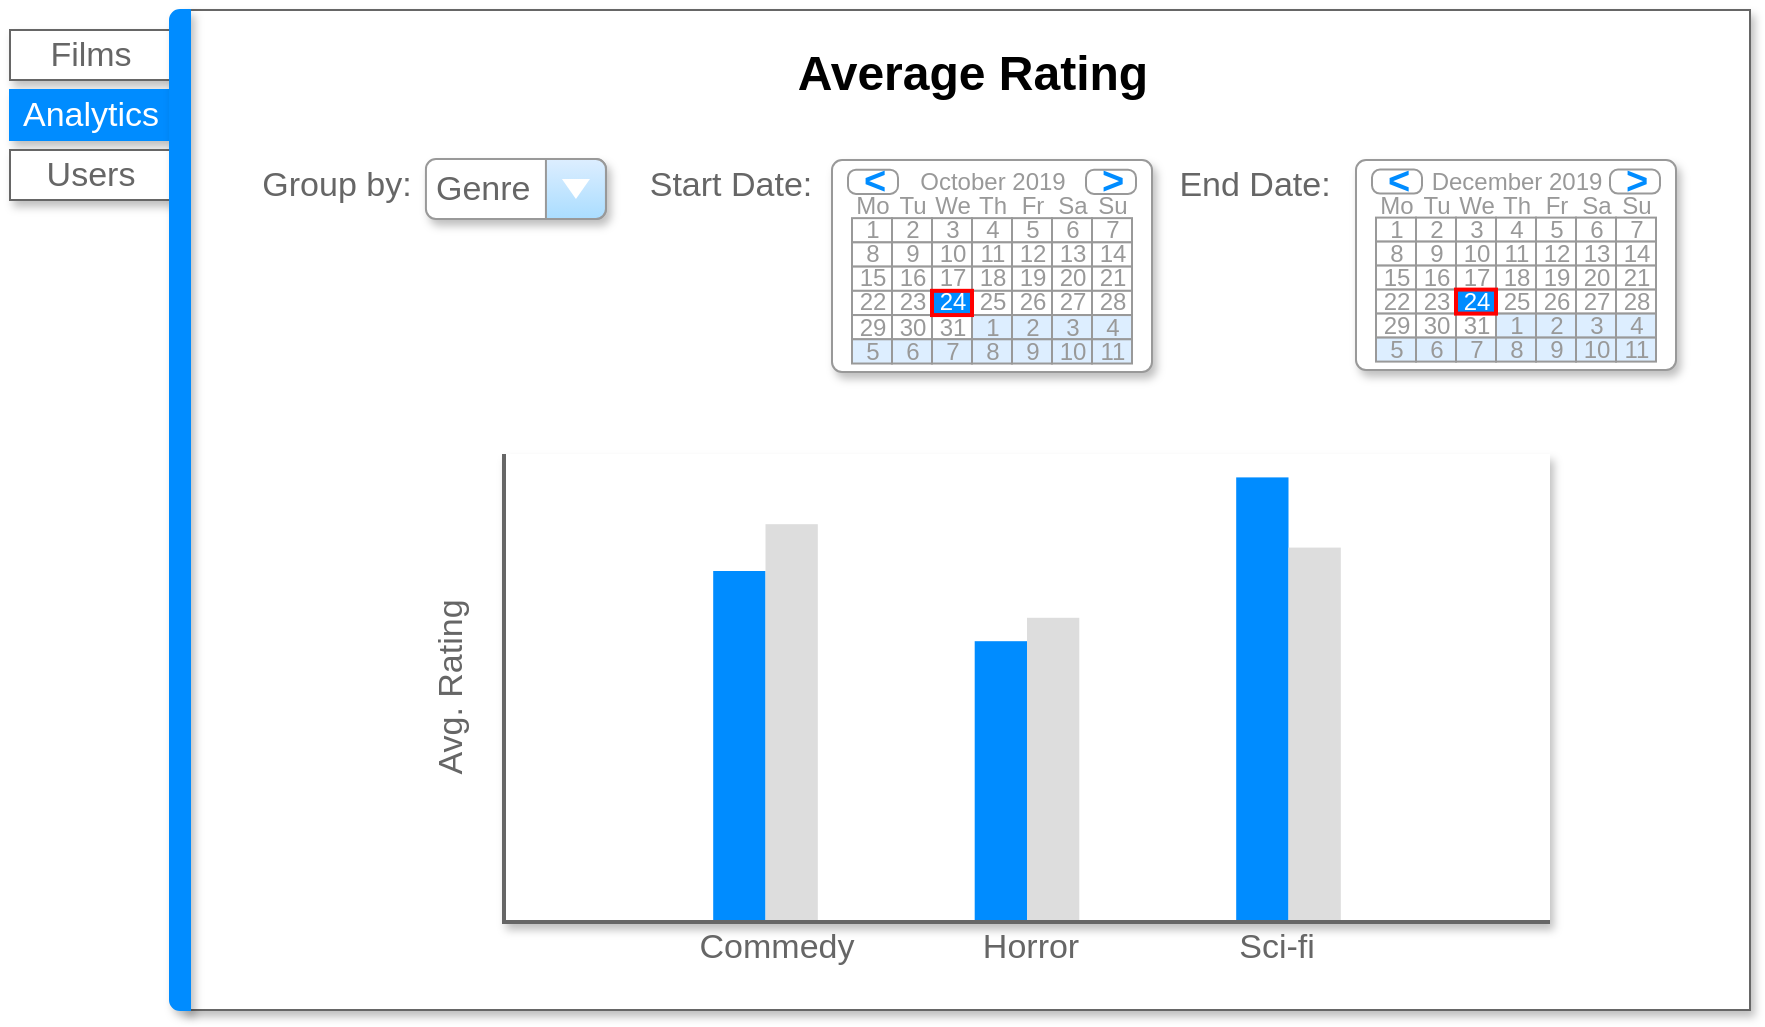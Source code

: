 <mxfile version="12.1.0" type="device" pages="1"><diagram id="Bxf1iPgv2D-pFVaHU1Q9" name="Pagina-1"><mxGraphModel dx="2513" dy="2425" grid="1" gridSize="10" guides="1" tooltips="1" connect="1" arrows="1" fold="1" page="1" pageScale="1" pageWidth="827" pageHeight="1169" math="0" shadow="0"><root><mxCell id="0"/><mxCell id="1" parent="0"/><mxCell id="_tUCpksagelYlh4EDoS1-2" value="" style="strokeWidth=1;shadow=1;dashed=0;align=center;html=1;shape=mxgraph.mockup.containers.marginRect2;rectMarginLeft=67;strokeColor=#666666;fillColor=#ffffff;gradientColor=none;" parent="1" vertex="1"><mxGeometry x="-560" y="-72" width="850" height="500" as="geometry"/></mxCell><mxCell id="_tUCpksagelYlh4EDoS1-3" value="Films" style="strokeColor=inherit;fillColor=inherit;gradientColor=inherit;strokeWidth=1;shadow=1;dashed=0;align=center;html=1;shape=mxgraph.mockup.containers.rrect;rSize=0;fontSize=17;fontColor=#666666;" parent="_tUCpksagelYlh4EDoS1-2" vertex="1"><mxGeometry width="80" height="25" relative="1" as="geometry"><mxPoint x="-20" y="10" as="offset"/></mxGeometry></mxCell><mxCell id="_tUCpksagelYlh4EDoS1-4" value="Analytics" style="strokeWidth=1;shadow=1;dashed=0;align=center;html=1;shape=mxgraph.mockup.containers.rrect;rSize=0;fontSize=17;fontColor=#ffffff;strokeColor=#008cff;fillColor=#008cff;" parent="_tUCpksagelYlh4EDoS1-2" vertex="1"><mxGeometry width="80" height="25" relative="1" as="geometry"><mxPoint x="-20" y="40" as="offset"/></mxGeometry></mxCell><mxCell id="_tUCpksagelYlh4EDoS1-5" value="Users" style="strokeColor=inherit;fillColor=inherit;gradientColor=inherit;strokeWidth=1;shadow=1;dashed=0;align=center;html=1;shape=mxgraph.mockup.containers.rrect;rSize=0;fontSize=17;fontColor=#666666;" parent="_tUCpksagelYlh4EDoS1-2" vertex="1"><mxGeometry width="80" height="25" relative="1" as="geometry"><mxPoint x="-20" y="70" as="offset"/></mxGeometry></mxCell><mxCell id="_tUCpksagelYlh4EDoS1-6" value="" style="strokeWidth=1;shadow=1;dashed=0;align=center;html=1;shape=mxgraph.mockup.containers.leftButton;rSize=5;strokeColor=#008cff;fillColor=#008cff;resizeHeight=1;movable=0;deletable=0;" parent="_tUCpksagelYlh4EDoS1-2" vertex="1"><mxGeometry width="10" height="500.0" relative="1" as="geometry"><mxPoint x="60" as="offset"/></mxGeometry></mxCell><mxCell id="KY0aRFei3Go0T-moknnc-58" value="&lt;span style=&quot;color: rgb(102 , 102 , 102) ; font-size: 17px&quot;&gt;End Date:&lt;/span&gt;" style="text;html=1;resizable=0;points=[];autosize=1;align=center;verticalAlign=top;spacingTop=-4;shadow=0;glass=0;" vertex="1" parent="_tUCpksagelYlh4EDoS1-2"><mxGeometry x="557.037" y="75.118" width="90" height="20" as="geometry"/></mxCell><mxCell id="KY0aRFei3Go0T-moknnc-59" value="" style="strokeWidth=1;shadow=1;dashed=0;align=center;html=1;shape=mxgraph.mockup.forms.rrect;rSize=5;strokeColor=#999999;fillColor=#ffffff;spacingTop=-1;" vertex="1" parent="_tUCpksagelYlh4EDoS1-2"><mxGeometry x="653" y="75" width="160" height="105" as="geometry"/></mxCell><mxCell id="KY0aRFei3Go0T-moknnc-60" value="December 2019" style="strokeWidth=1;shadow=0;dashed=0;align=center;html=1;shape=mxgraph.mockup.forms.anchor;fontColor=#999999;" vertex="1" parent="KY0aRFei3Go0T-moknnc-59"><mxGeometry x="30" y="4.8" width="100" height="12" as="geometry"/></mxCell><mxCell id="KY0aRFei3Go0T-moknnc-61" value="&lt;" style="strokeWidth=1;shadow=0;dashed=0;align=center;html=1;shape=mxgraph.mockup.forms.rrect;rSize=4;strokeColor=#999999;fontColor=#008cff;fontSize=19;fontStyle=1;" vertex="1" parent="KY0aRFei3Go0T-moknnc-59"><mxGeometry x="8" y="4.8" width="25" height="12" as="geometry"/></mxCell><mxCell id="KY0aRFei3Go0T-moknnc-62" value="&gt;" style="strokeWidth=1;shadow=0;dashed=0;align=center;html=1;shape=mxgraph.mockup.forms.rrect;rSize=4;strokeColor=#999999;fontColor=#008cff;fontSize=19;fontStyle=1;" vertex="1" parent="KY0aRFei3Go0T-moknnc-59"><mxGeometry x="127" y="4.8" width="25" height="12" as="geometry"/></mxCell><mxCell id="KY0aRFei3Go0T-moknnc-63" value="Mo" style="strokeWidth=1;shadow=0;dashed=0;align=center;html=1;shape=mxgraph.mockup.forms.anchor;fontColor=#999999;" vertex="1" parent="KY0aRFei3Go0T-moknnc-59"><mxGeometry x="10" y="16.8" width="20" height="12" as="geometry"/></mxCell><mxCell id="KY0aRFei3Go0T-moknnc-64" value="Tu" style="strokeWidth=1;shadow=0;dashed=0;align=center;html=1;shape=mxgraph.mockup.forms.anchor;fontColor=#999999;" vertex="1" parent="KY0aRFei3Go0T-moknnc-59"><mxGeometry x="30" y="16.8" width="20" height="12" as="geometry"/></mxCell><mxCell id="KY0aRFei3Go0T-moknnc-65" value="We" style="strokeWidth=1;shadow=0;dashed=0;align=center;html=1;shape=mxgraph.mockup.forms.anchor;fontColor=#999999;" vertex="1" parent="KY0aRFei3Go0T-moknnc-59"><mxGeometry x="50" y="16.8" width="20" height="12" as="geometry"/></mxCell><mxCell id="KY0aRFei3Go0T-moknnc-66" value="Th" style="strokeWidth=1;shadow=0;dashed=0;align=center;html=1;shape=mxgraph.mockup.forms.anchor;fontColor=#999999;" vertex="1" parent="KY0aRFei3Go0T-moknnc-59"><mxGeometry x="70" y="16.8" width="20" height="12" as="geometry"/></mxCell><mxCell id="KY0aRFei3Go0T-moknnc-67" value="Fr" style="strokeWidth=1;shadow=0;dashed=0;align=center;html=1;shape=mxgraph.mockup.forms.anchor;fontColor=#999999;" vertex="1" parent="KY0aRFei3Go0T-moknnc-59"><mxGeometry x="90" y="16.8" width="20" height="12" as="geometry"/></mxCell><mxCell id="KY0aRFei3Go0T-moknnc-68" value="Sa" style="strokeWidth=1;shadow=0;dashed=0;align=center;html=1;shape=mxgraph.mockup.forms.anchor;fontColor=#999999;" vertex="1" parent="KY0aRFei3Go0T-moknnc-59"><mxGeometry x="110" y="16.8" width="20" height="12" as="geometry"/></mxCell><mxCell id="KY0aRFei3Go0T-moknnc-69" value="Su" style="strokeWidth=1;shadow=0;dashed=0;align=center;html=1;shape=mxgraph.mockup.forms.anchor;fontColor=#999999;" vertex="1" parent="KY0aRFei3Go0T-moknnc-59"><mxGeometry x="130" y="16.8" width="20" height="12" as="geometry"/></mxCell><mxCell id="KY0aRFei3Go0T-moknnc-70" value="1" style="strokeWidth=1;shadow=0;dashed=0;align=center;html=1;shape=mxgraph.mockup.forms.rrect;rSize=0;strokeColor=#999999;fontColor=#999999;" vertex="1" parent="KY0aRFei3Go0T-moknnc-59"><mxGeometry x="10" y="28.8" width="20" height="12" as="geometry"/></mxCell><mxCell id="KY0aRFei3Go0T-moknnc-71" value="2" style="strokeWidth=1;shadow=0;dashed=0;align=center;html=1;shape=mxgraph.mockup.forms.rrect;rSize=0;strokeColor=#999999;fontColor=#999999;" vertex="1" parent="KY0aRFei3Go0T-moknnc-59"><mxGeometry x="30" y="28.8" width="20" height="12" as="geometry"/></mxCell><mxCell id="KY0aRFei3Go0T-moknnc-72" value="3" style="strokeWidth=1;shadow=0;dashed=0;align=center;html=1;shape=mxgraph.mockup.forms.rrect;rSize=0;strokeColor=#999999;fontColor=#999999;" vertex="1" parent="KY0aRFei3Go0T-moknnc-59"><mxGeometry x="50" y="28.8" width="20" height="12" as="geometry"/></mxCell><mxCell id="KY0aRFei3Go0T-moknnc-73" value="4" style="strokeWidth=1;shadow=0;dashed=0;align=center;html=1;shape=mxgraph.mockup.forms.rrect;rSize=0;strokeColor=#999999;fontColor=#999999;" vertex="1" parent="KY0aRFei3Go0T-moknnc-59"><mxGeometry x="70" y="28.8" width="20" height="12" as="geometry"/></mxCell><mxCell id="KY0aRFei3Go0T-moknnc-74" value="5" style="strokeWidth=1;shadow=0;dashed=0;align=center;html=1;shape=mxgraph.mockup.forms.rrect;rSize=0;strokeColor=#999999;fontColor=#999999;" vertex="1" parent="KY0aRFei3Go0T-moknnc-59"><mxGeometry x="90" y="28.8" width="20" height="12" as="geometry"/></mxCell><mxCell id="KY0aRFei3Go0T-moknnc-75" value="6" style="strokeWidth=1;shadow=0;dashed=0;align=center;html=1;shape=mxgraph.mockup.forms.rrect;rSize=0;strokeColor=#999999;fontColor=#999999;" vertex="1" parent="KY0aRFei3Go0T-moknnc-59"><mxGeometry x="110" y="28.8" width="20" height="12" as="geometry"/></mxCell><mxCell id="KY0aRFei3Go0T-moknnc-76" value="7" style="strokeWidth=1;shadow=0;dashed=0;align=center;html=1;shape=mxgraph.mockup.forms.rrect;rSize=0;strokeColor=#999999;fontColor=#999999;" vertex="1" parent="KY0aRFei3Go0T-moknnc-59"><mxGeometry x="130" y="28.8" width="20" height="12" as="geometry"/></mxCell><mxCell id="KY0aRFei3Go0T-moknnc-77" value="8" style="strokeWidth=1;shadow=0;dashed=0;align=center;html=1;shape=mxgraph.mockup.forms.rrect;rSize=0;strokeColor=#999999;fontColor=#999999;" vertex="1" parent="KY0aRFei3Go0T-moknnc-59"><mxGeometry x="10" y="40.8" width="20" height="12" as="geometry"/></mxCell><mxCell id="KY0aRFei3Go0T-moknnc-78" value="9" style="strokeWidth=1;shadow=0;dashed=0;align=center;html=1;shape=mxgraph.mockup.forms.rrect;rSize=0;strokeColor=#999999;fontColor=#999999;" vertex="1" parent="KY0aRFei3Go0T-moknnc-59"><mxGeometry x="30" y="40.8" width="20" height="12" as="geometry"/></mxCell><mxCell id="KY0aRFei3Go0T-moknnc-79" value="10" style="strokeWidth=1;shadow=0;dashed=0;align=center;html=1;shape=mxgraph.mockup.forms.rrect;rSize=0;strokeColor=#999999;fontColor=#999999;" vertex="1" parent="KY0aRFei3Go0T-moknnc-59"><mxGeometry x="50" y="40.8" width="20" height="12" as="geometry"/></mxCell><mxCell id="KY0aRFei3Go0T-moknnc-80" value="11" style="strokeWidth=1;shadow=0;dashed=0;align=center;html=1;shape=mxgraph.mockup.forms.rrect;rSize=0;strokeColor=#999999;fontColor=#999999;" vertex="1" parent="KY0aRFei3Go0T-moknnc-59"><mxGeometry x="70" y="40.8" width="20" height="12" as="geometry"/></mxCell><mxCell id="KY0aRFei3Go0T-moknnc-81" value="12" style="strokeWidth=1;shadow=0;dashed=0;align=center;html=1;shape=mxgraph.mockup.forms.rrect;rSize=0;strokeColor=#999999;fontColor=#999999;" vertex="1" parent="KY0aRFei3Go0T-moknnc-59"><mxGeometry x="90" y="40.8" width="20" height="12" as="geometry"/></mxCell><mxCell id="KY0aRFei3Go0T-moknnc-82" value="13" style="strokeWidth=1;shadow=0;dashed=0;align=center;html=1;shape=mxgraph.mockup.forms.rrect;rSize=0;strokeColor=#999999;fontColor=#999999;" vertex="1" parent="KY0aRFei3Go0T-moknnc-59"><mxGeometry x="110" y="40.8" width="20" height="12" as="geometry"/></mxCell><mxCell id="KY0aRFei3Go0T-moknnc-83" value="14" style="strokeWidth=1;shadow=0;dashed=0;align=center;html=1;shape=mxgraph.mockup.forms.rrect;rSize=0;strokeColor=#999999;fontColor=#999999;" vertex="1" parent="KY0aRFei3Go0T-moknnc-59"><mxGeometry x="130" y="40.8" width="20" height="12" as="geometry"/></mxCell><mxCell id="KY0aRFei3Go0T-moknnc-84" value="15" style="strokeWidth=1;shadow=0;dashed=0;align=center;html=1;shape=mxgraph.mockup.forms.rrect;rSize=0;strokeColor=#999999;fontColor=#999999;" vertex="1" parent="KY0aRFei3Go0T-moknnc-59"><mxGeometry x="10" y="52.8" width="20" height="12" as="geometry"/></mxCell><mxCell id="KY0aRFei3Go0T-moknnc-85" value="16" style="strokeWidth=1;shadow=0;dashed=0;align=center;html=1;shape=mxgraph.mockup.forms.rrect;rSize=0;strokeColor=#999999;fontColor=#999999;" vertex="1" parent="KY0aRFei3Go0T-moknnc-59"><mxGeometry x="30" y="52.8" width="20" height="12" as="geometry"/></mxCell><mxCell id="KY0aRFei3Go0T-moknnc-86" value="17" style="strokeWidth=1;shadow=0;dashed=0;align=center;html=1;shape=mxgraph.mockup.forms.rrect;rSize=0;strokeColor=#999999;fontColor=#999999;" vertex="1" parent="KY0aRFei3Go0T-moknnc-59"><mxGeometry x="50" y="52.8" width="20" height="12" as="geometry"/></mxCell><mxCell id="KY0aRFei3Go0T-moknnc-87" value="18" style="strokeWidth=1;shadow=0;dashed=0;align=center;html=1;shape=mxgraph.mockup.forms.rrect;rSize=0;strokeColor=#999999;fontColor=#999999;" vertex="1" parent="KY0aRFei3Go0T-moknnc-59"><mxGeometry x="70" y="52.8" width="20" height="12" as="geometry"/></mxCell><mxCell id="KY0aRFei3Go0T-moknnc-88" value="19" style="strokeWidth=1;shadow=0;dashed=0;align=center;html=1;shape=mxgraph.mockup.forms.rrect;rSize=0;strokeColor=#999999;fontColor=#999999;" vertex="1" parent="KY0aRFei3Go0T-moknnc-59"><mxGeometry x="90" y="52.8" width="20" height="12" as="geometry"/></mxCell><mxCell id="KY0aRFei3Go0T-moknnc-89" value="20" style="strokeWidth=1;shadow=0;dashed=0;align=center;html=1;shape=mxgraph.mockup.forms.rrect;rSize=0;strokeColor=#999999;fontColor=#999999;" vertex="1" parent="KY0aRFei3Go0T-moknnc-59"><mxGeometry x="110" y="52.8" width="20" height="12" as="geometry"/></mxCell><mxCell id="KY0aRFei3Go0T-moknnc-90" value="21" style="strokeWidth=1;shadow=0;dashed=0;align=center;html=1;shape=mxgraph.mockup.forms.rrect;rSize=0;strokeColor=#999999;fontColor=#999999;" vertex="1" parent="KY0aRFei3Go0T-moknnc-59"><mxGeometry x="130" y="52.8" width="20" height="12" as="geometry"/></mxCell><mxCell id="KY0aRFei3Go0T-moknnc-91" value="22" style="strokeWidth=1;shadow=0;dashed=0;align=center;html=1;shape=mxgraph.mockup.forms.rrect;rSize=0;strokeColor=#999999;fontColor=#999999;" vertex="1" parent="KY0aRFei3Go0T-moknnc-59"><mxGeometry x="10" y="64.8" width="20" height="12" as="geometry"/></mxCell><mxCell id="KY0aRFei3Go0T-moknnc-92" value="23" style="strokeWidth=1;shadow=0;dashed=0;align=center;html=1;shape=mxgraph.mockup.forms.rrect;rSize=0;strokeColor=#999999;fontColor=#999999;" vertex="1" parent="KY0aRFei3Go0T-moknnc-59"><mxGeometry x="30" y="64.8" width="20" height="12" as="geometry"/></mxCell><mxCell id="KY0aRFei3Go0T-moknnc-93" value="25" style="strokeWidth=1;shadow=0;dashed=0;align=center;html=1;shape=mxgraph.mockup.forms.rrect;rSize=0;strokeColor=#999999;fontColor=#999999;" vertex="1" parent="KY0aRFei3Go0T-moknnc-59"><mxGeometry x="70" y="64.8" width="20" height="12" as="geometry"/></mxCell><mxCell id="KY0aRFei3Go0T-moknnc-94" value="26" style="strokeWidth=1;shadow=0;dashed=0;align=center;html=1;shape=mxgraph.mockup.forms.rrect;rSize=0;strokeColor=#999999;fontColor=#999999;" vertex="1" parent="KY0aRFei3Go0T-moknnc-59"><mxGeometry x="90" y="64.8" width="20" height="12" as="geometry"/></mxCell><mxCell id="KY0aRFei3Go0T-moknnc-95" value="27" style="strokeWidth=1;shadow=0;dashed=0;align=center;html=1;shape=mxgraph.mockup.forms.rrect;rSize=0;strokeColor=#999999;fontColor=#999999;" vertex="1" parent="KY0aRFei3Go0T-moknnc-59"><mxGeometry x="110" y="64.8" width="20" height="12" as="geometry"/></mxCell><mxCell id="KY0aRFei3Go0T-moknnc-96" value="28" style="strokeWidth=1;shadow=0;dashed=0;align=center;html=1;shape=mxgraph.mockup.forms.rrect;rSize=0;strokeColor=#999999;fontColor=#999999;" vertex="1" parent="KY0aRFei3Go0T-moknnc-59"><mxGeometry x="130" y="64.8" width="20" height="12" as="geometry"/></mxCell><mxCell id="KY0aRFei3Go0T-moknnc-97" value="29" style="strokeWidth=1;shadow=0;dashed=0;align=center;html=1;shape=mxgraph.mockup.forms.rrect;rSize=0;strokeColor=#999999;fontColor=#999999;" vertex="1" parent="KY0aRFei3Go0T-moknnc-59"><mxGeometry x="10" y="76.8" width="20" height="12" as="geometry"/></mxCell><mxCell id="KY0aRFei3Go0T-moknnc-98" value="30" style="strokeWidth=1;shadow=0;dashed=0;align=center;html=1;shape=mxgraph.mockup.forms.rrect;rSize=0;strokeColor=#999999;fontColor=#999999;" vertex="1" parent="KY0aRFei3Go0T-moknnc-59"><mxGeometry x="30" y="76.8" width="20" height="12" as="geometry"/></mxCell><mxCell id="KY0aRFei3Go0T-moknnc-99" value="31" style="strokeWidth=1;shadow=0;dashed=0;align=center;html=1;shape=mxgraph.mockup.forms.rrect;rSize=0;strokeColor=#999999;fontColor=#999999;" vertex="1" parent="KY0aRFei3Go0T-moknnc-59"><mxGeometry x="50" y="76.8" width="20" height="12" as="geometry"/></mxCell><mxCell id="KY0aRFei3Go0T-moknnc-100" value="1" style="strokeWidth=1;shadow=0;dashed=0;align=center;html=1;shape=mxgraph.mockup.forms.rrect;rSize=0;strokeColor=#999999;fontColor=#999999;fillColor=#ddeeff;" vertex="1" parent="KY0aRFei3Go0T-moknnc-59"><mxGeometry x="70" y="76.8" width="20" height="12" as="geometry"/></mxCell><mxCell id="KY0aRFei3Go0T-moknnc-101" value="2" style="strokeWidth=1;shadow=0;dashed=0;align=center;html=1;shape=mxgraph.mockup.forms.rrect;rSize=0;strokeColor=#999999;fontColor=#999999;fillColor=#ddeeff;" vertex="1" parent="KY0aRFei3Go0T-moknnc-59"><mxGeometry x="90" y="76.8" width="20" height="12" as="geometry"/></mxCell><mxCell id="KY0aRFei3Go0T-moknnc-102" value="3" style="strokeWidth=1;shadow=0;dashed=0;align=center;html=1;shape=mxgraph.mockup.forms.rrect;rSize=0;strokeColor=#999999;fontColor=#999999;fillColor=#ddeeff;" vertex="1" parent="KY0aRFei3Go0T-moknnc-59"><mxGeometry x="110" y="76.8" width="20" height="12" as="geometry"/></mxCell><mxCell id="KY0aRFei3Go0T-moknnc-103" value="4" style="strokeWidth=1;shadow=0;dashed=0;align=center;html=1;shape=mxgraph.mockup.forms.rrect;rSize=0;strokeColor=#999999;fontColor=#999999;fillColor=#ddeeff;" vertex="1" parent="KY0aRFei3Go0T-moknnc-59"><mxGeometry x="130" y="76.8" width="20" height="12" as="geometry"/></mxCell><mxCell id="KY0aRFei3Go0T-moknnc-104" value="5" style="strokeWidth=1;shadow=0;dashed=0;align=center;html=1;shape=mxgraph.mockup.forms.rrect;rSize=0;strokeColor=#999999;fontColor=#999999;fillColor=#ddeeff;" vertex="1" parent="KY0aRFei3Go0T-moknnc-59"><mxGeometry x="10" y="88.8" width="20" height="12" as="geometry"/></mxCell><mxCell id="KY0aRFei3Go0T-moknnc-105" value="6" style="strokeWidth=1;shadow=0;dashed=0;align=center;html=1;shape=mxgraph.mockup.forms.rrect;rSize=0;strokeColor=#999999;fontColor=#999999;fillColor=#ddeeff;" vertex="1" parent="KY0aRFei3Go0T-moknnc-59"><mxGeometry x="30" y="88.8" width="20" height="12" as="geometry"/></mxCell><mxCell id="KY0aRFei3Go0T-moknnc-106" value="7" style="strokeWidth=1;shadow=0;dashed=0;align=center;html=1;shape=mxgraph.mockup.forms.rrect;rSize=0;strokeColor=#999999;fontColor=#999999;fillColor=#ddeeff;" vertex="1" parent="KY0aRFei3Go0T-moknnc-59"><mxGeometry x="50" y="88.8" width="20" height="12" as="geometry"/></mxCell><mxCell id="KY0aRFei3Go0T-moknnc-107" value="8" style="strokeWidth=1;shadow=0;dashed=0;align=center;html=1;shape=mxgraph.mockup.forms.rrect;rSize=0;strokeColor=#999999;fontColor=#999999;fillColor=#ddeeff;" vertex="1" parent="KY0aRFei3Go0T-moknnc-59"><mxGeometry x="70" y="88.8" width="20" height="12" as="geometry"/></mxCell><mxCell id="KY0aRFei3Go0T-moknnc-108" value="9" style="strokeWidth=1;shadow=0;dashed=0;align=center;html=1;shape=mxgraph.mockup.forms.rrect;rSize=0;strokeColor=#999999;fontColor=#999999;fillColor=#ddeeff;" vertex="1" parent="KY0aRFei3Go0T-moknnc-59"><mxGeometry x="90" y="88.8" width="20" height="12" as="geometry"/></mxCell><mxCell id="KY0aRFei3Go0T-moknnc-109" value="10" style="strokeWidth=1;shadow=0;dashed=0;align=center;html=1;shape=mxgraph.mockup.forms.rrect;rSize=0;strokeColor=#999999;fontColor=#999999;fillColor=#ddeeff;" vertex="1" parent="KY0aRFei3Go0T-moknnc-59"><mxGeometry x="110" y="88.8" width="20" height="12" as="geometry"/></mxCell><mxCell id="KY0aRFei3Go0T-moknnc-110" value="11" style="strokeWidth=1;shadow=0;dashed=0;align=center;html=1;shape=mxgraph.mockup.forms.rrect;rSize=0;strokeColor=#999999;fontColor=#999999;fillColor=#ddeeff;" vertex="1" parent="KY0aRFei3Go0T-moknnc-59"><mxGeometry x="130" y="88.8" width="20" height="12" as="geometry"/></mxCell><mxCell id="KY0aRFei3Go0T-moknnc-111" value="24" style="strokeWidth=1;shadow=0;dashed=0;align=center;html=1;shape=mxgraph.mockup.forms.rrect;rSize=0;strokeColor=#ff0000;fontColor=#ffffff;strokeWidth=2;fillColor=#008cff;" vertex="1" parent="KY0aRFei3Go0T-moknnc-59"><mxGeometry x="50" y="64.8" width="20" height="12" as="geometry"/></mxCell><mxCell id="KY0aRFei3Go0T-moknnc-112" value="Average Rating" style="text;strokeColor=none;fillColor=none;html=1;fontSize=24;fontStyle=1;verticalAlign=middle;align=center;labelBackgroundColor=none;shadow=0;" vertex="1" parent="_tUCpksagelYlh4EDoS1-2"><mxGeometry x="410.963" y="12" width="100" height="40" as="geometry"/></mxCell><mxCell id="KY0aRFei3Go0T-moknnc-113" value="Genre" style="strokeWidth=1;shadow=1;dashed=0;align=center;html=1;shape=mxgraph.mockup.forms.comboBox;strokeColor=#999999;fillColor=#ddeeff;align=left;fillColor2=#aaddff;mainText=;fontColor=#666666;fontSize=17;spacingLeft=3;labelBackgroundColor=none;" vertex="1" parent="_tUCpksagelYlh4EDoS1-2"><mxGeometry x="187.963" y="74.5" width="90" height="30" as="geometry"/></mxCell><mxCell id="KY0aRFei3Go0T-moknnc-114" value="&lt;span style=&quot;color: rgb(102 , 102 , 102) ; font-size: 17px&quot;&gt;Group by:&lt;/span&gt;" style="text;html=1;resizable=0;points=[];autosize=1;align=center;verticalAlign=top;spacingTop=-4;shadow=1;" vertex="1" parent="_tUCpksagelYlh4EDoS1-2"><mxGeometry x="98" y="74.618" width="90" height="20" as="geometry"/></mxCell><mxCell id="KY0aRFei3Go0T-moknnc-115" value="&lt;span style=&quot;color: rgb(102 , 102 , 102) ; font-size: 17px&quot;&gt;Start Date:&lt;/span&gt;" style="text;html=1;resizable=0;points=[];autosize=1;align=center;verticalAlign=top;spacingTop=-4;shadow=1;" vertex="1" parent="_tUCpksagelYlh4EDoS1-2"><mxGeometry x="290" y="74.618" width="100" height="20" as="geometry"/></mxCell><mxCell id="KY0aRFei3Go0T-moknnc-116" value="" style="strokeWidth=1;shadow=1;dashed=0;align=center;html=1;shape=mxgraph.mockup.forms.rrect;rSize=5;strokeColor=#999999;fillColor=#ffffff;spacingTop=-1;" vertex="1" parent="_tUCpksagelYlh4EDoS1-2"><mxGeometry x="391" y="75" width="160" height="106" as="geometry"/></mxCell><mxCell id="KY0aRFei3Go0T-moknnc-117" value="October 2019" style="strokeWidth=1;shadow=0;dashed=0;align=center;html=1;shape=mxgraph.mockup.forms.anchor;fontColor=#999999;" vertex="1" parent="KY0aRFei3Go0T-moknnc-116"><mxGeometry x="30" y="4.846" width="100" height="12.114" as="geometry"/></mxCell><mxCell id="KY0aRFei3Go0T-moknnc-118" value="&lt;" style="strokeWidth=1;shadow=0;dashed=0;align=center;html=1;shape=mxgraph.mockup.forms.rrect;rSize=4;strokeColor=#999999;fontColor=#008cff;fontSize=19;fontStyle=1;" vertex="1" parent="KY0aRFei3Go0T-moknnc-116"><mxGeometry x="8" y="4.846" width="25" height="12.114" as="geometry"/></mxCell><mxCell id="KY0aRFei3Go0T-moknnc-119" value="&gt;" style="strokeWidth=1;shadow=0;dashed=0;align=center;html=1;shape=mxgraph.mockup.forms.rrect;rSize=4;strokeColor=#999999;fontColor=#008cff;fontSize=19;fontStyle=1;" vertex="1" parent="KY0aRFei3Go0T-moknnc-116"><mxGeometry x="127" y="4.846" width="25" height="12.114" as="geometry"/></mxCell><mxCell id="KY0aRFei3Go0T-moknnc-120" value="Mo" style="strokeWidth=1;shadow=0;dashed=0;align=center;html=1;shape=mxgraph.mockup.forms.anchor;fontColor=#999999;" vertex="1" parent="KY0aRFei3Go0T-moknnc-116"><mxGeometry x="10" y="16.96" width="20" height="12.114" as="geometry"/></mxCell><mxCell id="KY0aRFei3Go0T-moknnc-121" value="Tu" style="strokeWidth=1;shadow=0;dashed=0;align=center;html=1;shape=mxgraph.mockup.forms.anchor;fontColor=#999999;" vertex="1" parent="KY0aRFei3Go0T-moknnc-116"><mxGeometry x="30" y="16.96" width="20" height="12.114" as="geometry"/></mxCell><mxCell id="KY0aRFei3Go0T-moknnc-122" value="We" style="strokeWidth=1;shadow=0;dashed=0;align=center;html=1;shape=mxgraph.mockup.forms.anchor;fontColor=#999999;" vertex="1" parent="KY0aRFei3Go0T-moknnc-116"><mxGeometry x="50" y="16.96" width="20" height="12.114" as="geometry"/></mxCell><mxCell id="KY0aRFei3Go0T-moknnc-123" value="Th" style="strokeWidth=1;shadow=0;dashed=0;align=center;html=1;shape=mxgraph.mockup.forms.anchor;fontColor=#999999;" vertex="1" parent="KY0aRFei3Go0T-moknnc-116"><mxGeometry x="70" y="16.96" width="20" height="12.114" as="geometry"/></mxCell><mxCell id="KY0aRFei3Go0T-moknnc-124" value="Fr" style="strokeWidth=1;shadow=0;dashed=0;align=center;html=1;shape=mxgraph.mockup.forms.anchor;fontColor=#999999;" vertex="1" parent="KY0aRFei3Go0T-moknnc-116"><mxGeometry x="90" y="16.96" width="20" height="12.114" as="geometry"/></mxCell><mxCell id="KY0aRFei3Go0T-moknnc-125" value="Sa" style="strokeWidth=1;shadow=0;dashed=0;align=center;html=1;shape=mxgraph.mockup.forms.anchor;fontColor=#999999;" vertex="1" parent="KY0aRFei3Go0T-moknnc-116"><mxGeometry x="110" y="16.96" width="20" height="12.114" as="geometry"/></mxCell><mxCell id="KY0aRFei3Go0T-moknnc-126" value="Su" style="strokeWidth=1;shadow=0;dashed=0;align=center;html=1;shape=mxgraph.mockup.forms.anchor;fontColor=#999999;" vertex="1" parent="KY0aRFei3Go0T-moknnc-116"><mxGeometry x="130" y="16.96" width="20" height="12.114" as="geometry"/></mxCell><mxCell id="KY0aRFei3Go0T-moknnc-127" value="1" style="strokeWidth=1;shadow=0;dashed=0;align=center;html=1;shape=mxgraph.mockup.forms.rrect;rSize=0;strokeColor=#999999;fontColor=#999999;" vertex="1" parent="KY0aRFei3Go0T-moknnc-116"><mxGeometry x="10" y="29.074" width="20" height="12.114" as="geometry"/></mxCell><mxCell id="KY0aRFei3Go0T-moknnc-128" value="2" style="strokeWidth=1;shadow=0;dashed=0;align=center;html=1;shape=mxgraph.mockup.forms.rrect;rSize=0;strokeColor=#999999;fontColor=#999999;" vertex="1" parent="KY0aRFei3Go0T-moknnc-116"><mxGeometry x="30" y="29.074" width="20" height="12.114" as="geometry"/></mxCell><mxCell id="KY0aRFei3Go0T-moknnc-129" value="3" style="strokeWidth=1;shadow=0;dashed=0;align=center;html=1;shape=mxgraph.mockup.forms.rrect;rSize=0;strokeColor=#999999;fontColor=#999999;" vertex="1" parent="KY0aRFei3Go0T-moknnc-116"><mxGeometry x="50" y="29.074" width="20" height="12.114" as="geometry"/></mxCell><mxCell id="KY0aRFei3Go0T-moknnc-130" value="4" style="strokeWidth=1;shadow=0;dashed=0;align=center;html=1;shape=mxgraph.mockup.forms.rrect;rSize=0;strokeColor=#999999;fontColor=#999999;" vertex="1" parent="KY0aRFei3Go0T-moknnc-116"><mxGeometry x="70" y="29.074" width="20" height="12.114" as="geometry"/></mxCell><mxCell id="KY0aRFei3Go0T-moknnc-131" value="5" style="strokeWidth=1;shadow=0;dashed=0;align=center;html=1;shape=mxgraph.mockup.forms.rrect;rSize=0;strokeColor=#999999;fontColor=#999999;" vertex="1" parent="KY0aRFei3Go0T-moknnc-116"><mxGeometry x="90" y="29.074" width="20" height="12.114" as="geometry"/></mxCell><mxCell id="KY0aRFei3Go0T-moknnc-132" value="6" style="strokeWidth=1;shadow=0;dashed=0;align=center;html=1;shape=mxgraph.mockup.forms.rrect;rSize=0;strokeColor=#999999;fontColor=#999999;" vertex="1" parent="KY0aRFei3Go0T-moknnc-116"><mxGeometry x="110" y="29.074" width="20" height="12.114" as="geometry"/></mxCell><mxCell id="KY0aRFei3Go0T-moknnc-133" value="7" style="strokeWidth=1;shadow=0;dashed=0;align=center;html=1;shape=mxgraph.mockup.forms.rrect;rSize=0;strokeColor=#999999;fontColor=#999999;" vertex="1" parent="KY0aRFei3Go0T-moknnc-116"><mxGeometry x="130" y="29.074" width="20" height="12.114" as="geometry"/></mxCell><mxCell id="KY0aRFei3Go0T-moknnc-134" value="8" style="strokeWidth=1;shadow=0;dashed=0;align=center;html=1;shape=mxgraph.mockup.forms.rrect;rSize=0;strokeColor=#999999;fontColor=#999999;" vertex="1" parent="KY0aRFei3Go0T-moknnc-116"><mxGeometry x="10" y="41.189" width="20" height="12.114" as="geometry"/></mxCell><mxCell id="KY0aRFei3Go0T-moknnc-135" value="9" style="strokeWidth=1;shadow=0;dashed=0;align=center;html=1;shape=mxgraph.mockup.forms.rrect;rSize=0;strokeColor=#999999;fontColor=#999999;" vertex="1" parent="KY0aRFei3Go0T-moknnc-116"><mxGeometry x="30" y="41.189" width="20" height="12.114" as="geometry"/></mxCell><mxCell id="KY0aRFei3Go0T-moknnc-136" value="10" style="strokeWidth=1;shadow=0;dashed=0;align=center;html=1;shape=mxgraph.mockup.forms.rrect;rSize=0;strokeColor=#999999;fontColor=#999999;" vertex="1" parent="KY0aRFei3Go0T-moknnc-116"><mxGeometry x="50" y="41.189" width="20" height="12.114" as="geometry"/></mxCell><mxCell id="KY0aRFei3Go0T-moknnc-137" value="11" style="strokeWidth=1;shadow=0;dashed=0;align=center;html=1;shape=mxgraph.mockup.forms.rrect;rSize=0;strokeColor=#999999;fontColor=#999999;" vertex="1" parent="KY0aRFei3Go0T-moknnc-116"><mxGeometry x="70" y="41.189" width="20" height="12.114" as="geometry"/></mxCell><mxCell id="KY0aRFei3Go0T-moknnc-138" value="12" style="strokeWidth=1;shadow=0;dashed=0;align=center;html=1;shape=mxgraph.mockup.forms.rrect;rSize=0;strokeColor=#999999;fontColor=#999999;" vertex="1" parent="KY0aRFei3Go0T-moknnc-116"><mxGeometry x="90" y="41.189" width="20" height="12.114" as="geometry"/></mxCell><mxCell id="KY0aRFei3Go0T-moknnc-139" value="13" style="strokeWidth=1;shadow=0;dashed=0;align=center;html=1;shape=mxgraph.mockup.forms.rrect;rSize=0;strokeColor=#999999;fontColor=#999999;" vertex="1" parent="KY0aRFei3Go0T-moknnc-116"><mxGeometry x="110" y="41.189" width="20" height="12.114" as="geometry"/></mxCell><mxCell id="KY0aRFei3Go0T-moknnc-140" value="14" style="strokeWidth=1;shadow=0;dashed=0;align=center;html=1;shape=mxgraph.mockup.forms.rrect;rSize=0;strokeColor=#999999;fontColor=#999999;" vertex="1" parent="KY0aRFei3Go0T-moknnc-116"><mxGeometry x="130" y="41.189" width="20" height="12.114" as="geometry"/></mxCell><mxCell id="KY0aRFei3Go0T-moknnc-141" value="15" style="strokeWidth=1;shadow=0;dashed=0;align=center;html=1;shape=mxgraph.mockup.forms.rrect;rSize=0;strokeColor=#999999;fontColor=#999999;" vertex="1" parent="KY0aRFei3Go0T-moknnc-116"><mxGeometry x="10" y="53.303" width="20" height="12.114" as="geometry"/></mxCell><mxCell id="KY0aRFei3Go0T-moknnc-142" value="16" style="strokeWidth=1;shadow=0;dashed=0;align=center;html=1;shape=mxgraph.mockup.forms.rrect;rSize=0;strokeColor=#999999;fontColor=#999999;" vertex="1" parent="KY0aRFei3Go0T-moknnc-116"><mxGeometry x="30" y="53.303" width="20" height="12.114" as="geometry"/></mxCell><mxCell id="KY0aRFei3Go0T-moknnc-143" value="17" style="strokeWidth=1;shadow=0;dashed=0;align=center;html=1;shape=mxgraph.mockup.forms.rrect;rSize=0;strokeColor=#999999;fontColor=#999999;" vertex="1" parent="KY0aRFei3Go0T-moknnc-116"><mxGeometry x="50" y="53.303" width="20" height="12.114" as="geometry"/></mxCell><mxCell id="KY0aRFei3Go0T-moknnc-144" value="18" style="strokeWidth=1;shadow=0;dashed=0;align=center;html=1;shape=mxgraph.mockup.forms.rrect;rSize=0;strokeColor=#999999;fontColor=#999999;" vertex="1" parent="KY0aRFei3Go0T-moknnc-116"><mxGeometry x="70" y="53.303" width="20" height="12.114" as="geometry"/></mxCell><mxCell id="KY0aRFei3Go0T-moknnc-145" value="19" style="strokeWidth=1;shadow=0;dashed=0;align=center;html=1;shape=mxgraph.mockup.forms.rrect;rSize=0;strokeColor=#999999;fontColor=#999999;" vertex="1" parent="KY0aRFei3Go0T-moknnc-116"><mxGeometry x="90" y="53.303" width="20" height="12.114" as="geometry"/></mxCell><mxCell id="KY0aRFei3Go0T-moknnc-146" value="20" style="strokeWidth=1;shadow=0;dashed=0;align=center;html=1;shape=mxgraph.mockup.forms.rrect;rSize=0;strokeColor=#999999;fontColor=#999999;" vertex="1" parent="KY0aRFei3Go0T-moknnc-116"><mxGeometry x="110" y="53.303" width="20" height="12.114" as="geometry"/></mxCell><mxCell id="KY0aRFei3Go0T-moknnc-147" value="21" style="strokeWidth=1;shadow=0;dashed=0;align=center;html=1;shape=mxgraph.mockup.forms.rrect;rSize=0;strokeColor=#999999;fontColor=#999999;" vertex="1" parent="KY0aRFei3Go0T-moknnc-116"><mxGeometry x="130" y="53.303" width="20" height="12.114" as="geometry"/></mxCell><mxCell id="KY0aRFei3Go0T-moknnc-148" value="22" style="strokeWidth=1;shadow=0;dashed=0;align=center;html=1;shape=mxgraph.mockup.forms.rrect;rSize=0;strokeColor=#999999;fontColor=#999999;" vertex="1" parent="KY0aRFei3Go0T-moknnc-116"><mxGeometry x="10" y="65.417" width="20" height="12.114" as="geometry"/></mxCell><mxCell id="KY0aRFei3Go0T-moknnc-149" value="23" style="strokeWidth=1;shadow=0;dashed=0;align=center;html=1;shape=mxgraph.mockup.forms.rrect;rSize=0;strokeColor=#999999;fontColor=#999999;" vertex="1" parent="KY0aRFei3Go0T-moknnc-116"><mxGeometry x="30" y="65.417" width="20" height="12.114" as="geometry"/></mxCell><mxCell id="KY0aRFei3Go0T-moknnc-150" value="25" style="strokeWidth=1;shadow=0;dashed=0;align=center;html=1;shape=mxgraph.mockup.forms.rrect;rSize=0;strokeColor=#999999;fontColor=#999999;" vertex="1" parent="KY0aRFei3Go0T-moknnc-116"><mxGeometry x="70" y="65.417" width="20" height="12.114" as="geometry"/></mxCell><mxCell id="KY0aRFei3Go0T-moknnc-151" value="26" style="strokeWidth=1;shadow=0;dashed=0;align=center;html=1;shape=mxgraph.mockup.forms.rrect;rSize=0;strokeColor=#999999;fontColor=#999999;" vertex="1" parent="KY0aRFei3Go0T-moknnc-116"><mxGeometry x="90" y="65.417" width="20" height="12.114" as="geometry"/></mxCell><mxCell id="KY0aRFei3Go0T-moknnc-152" value="27" style="strokeWidth=1;shadow=0;dashed=0;align=center;html=1;shape=mxgraph.mockup.forms.rrect;rSize=0;strokeColor=#999999;fontColor=#999999;" vertex="1" parent="KY0aRFei3Go0T-moknnc-116"><mxGeometry x="110" y="65.417" width="20" height="12.114" as="geometry"/></mxCell><mxCell id="KY0aRFei3Go0T-moknnc-153" value="28" style="strokeWidth=1;shadow=0;dashed=0;align=center;html=1;shape=mxgraph.mockup.forms.rrect;rSize=0;strokeColor=#999999;fontColor=#999999;" vertex="1" parent="KY0aRFei3Go0T-moknnc-116"><mxGeometry x="130" y="65.417" width="20" height="12.114" as="geometry"/></mxCell><mxCell id="KY0aRFei3Go0T-moknnc-154" value="29" style="strokeWidth=1;shadow=0;dashed=0;align=center;html=1;shape=mxgraph.mockup.forms.rrect;rSize=0;strokeColor=#999999;fontColor=#999999;" vertex="1" parent="KY0aRFei3Go0T-moknnc-116"><mxGeometry x="10" y="77.531" width="20" height="12.114" as="geometry"/></mxCell><mxCell id="KY0aRFei3Go0T-moknnc-155" value="30" style="strokeWidth=1;shadow=0;dashed=0;align=center;html=1;shape=mxgraph.mockup.forms.rrect;rSize=0;strokeColor=#999999;fontColor=#999999;" vertex="1" parent="KY0aRFei3Go0T-moknnc-116"><mxGeometry x="30" y="77.531" width="20" height="12.114" as="geometry"/></mxCell><mxCell id="KY0aRFei3Go0T-moknnc-156" value="31" style="strokeWidth=1;shadow=0;dashed=0;align=center;html=1;shape=mxgraph.mockup.forms.rrect;rSize=0;strokeColor=#999999;fontColor=#999999;" vertex="1" parent="KY0aRFei3Go0T-moknnc-116"><mxGeometry x="50" y="77.531" width="20" height="12.114" as="geometry"/></mxCell><mxCell id="KY0aRFei3Go0T-moknnc-157" value="1" style="strokeWidth=1;shadow=0;dashed=0;align=center;html=1;shape=mxgraph.mockup.forms.rrect;rSize=0;strokeColor=#999999;fontColor=#999999;fillColor=#ddeeff;" vertex="1" parent="KY0aRFei3Go0T-moknnc-116"><mxGeometry x="70" y="77.531" width="20" height="12.114" as="geometry"/></mxCell><mxCell id="KY0aRFei3Go0T-moknnc-158" value="2" style="strokeWidth=1;shadow=0;dashed=0;align=center;html=1;shape=mxgraph.mockup.forms.rrect;rSize=0;strokeColor=#999999;fontColor=#999999;fillColor=#ddeeff;" vertex="1" parent="KY0aRFei3Go0T-moknnc-116"><mxGeometry x="90" y="77.531" width="20" height="12.114" as="geometry"/></mxCell><mxCell id="KY0aRFei3Go0T-moknnc-159" value="3" style="strokeWidth=1;shadow=0;dashed=0;align=center;html=1;shape=mxgraph.mockup.forms.rrect;rSize=0;strokeColor=#999999;fontColor=#999999;fillColor=#ddeeff;" vertex="1" parent="KY0aRFei3Go0T-moknnc-116"><mxGeometry x="110" y="77.531" width="20" height="12.114" as="geometry"/></mxCell><mxCell id="KY0aRFei3Go0T-moknnc-160" value="4" style="strokeWidth=1;shadow=0;dashed=0;align=center;html=1;shape=mxgraph.mockup.forms.rrect;rSize=0;strokeColor=#999999;fontColor=#999999;fillColor=#ddeeff;" vertex="1" parent="KY0aRFei3Go0T-moknnc-116"><mxGeometry x="130" y="77.531" width="20" height="12.114" as="geometry"/></mxCell><mxCell id="KY0aRFei3Go0T-moknnc-161" value="5" style="strokeWidth=1;shadow=0;dashed=0;align=center;html=1;shape=mxgraph.mockup.forms.rrect;rSize=0;strokeColor=#999999;fontColor=#999999;fillColor=#ddeeff;" vertex="1" parent="KY0aRFei3Go0T-moknnc-116"><mxGeometry x="10" y="89.646" width="20" height="12.114" as="geometry"/></mxCell><mxCell id="KY0aRFei3Go0T-moknnc-162" value="6" style="strokeWidth=1;shadow=0;dashed=0;align=center;html=1;shape=mxgraph.mockup.forms.rrect;rSize=0;strokeColor=#999999;fontColor=#999999;fillColor=#ddeeff;" vertex="1" parent="KY0aRFei3Go0T-moknnc-116"><mxGeometry x="30" y="89.646" width="20" height="12.114" as="geometry"/></mxCell><mxCell id="KY0aRFei3Go0T-moknnc-163" value="7" style="strokeWidth=1;shadow=0;dashed=0;align=center;html=1;shape=mxgraph.mockup.forms.rrect;rSize=0;strokeColor=#999999;fontColor=#999999;fillColor=#ddeeff;" vertex="1" parent="KY0aRFei3Go0T-moknnc-116"><mxGeometry x="50" y="89.646" width="20" height="12.114" as="geometry"/></mxCell><mxCell id="KY0aRFei3Go0T-moknnc-164" value="8" style="strokeWidth=1;shadow=0;dashed=0;align=center;html=1;shape=mxgraph.mockup.forms.rrect;rSize=0;strokeColor=#999999;fontColor=#999999;fillColor=#ddeeff;" vertex="1" parent="KY0aRFei3Go0T-moknnc-116"><mxGeometry x="70" y="89.646" width="20" height="12.114" as="geometry"/></mxCell><mxCell id="KY0aRFei3Go0T-moknnc-165" value="9" style="strokeWidth=1;shadow=0;dashed=0;align=center;html=1;shape=mxgraph.mockup.forms.rrect;rSize=0;strokeColor=#999999;fontColor=#999999;fillColor=#ddeeff;" vertex="1" parent="KY0aRFei3Go0T-moknnc-116"><mxGeometry x="90" y="89.646" width="20" height="12.114" as="geometry"/></mxCell><mxCell id="KY0aRFei3Go0T-moknnc-166" value="10" style="strokeWidth=1;shadow=0;dashed=0;align=center;html=1;shape=mxgraph.mockup.forms.rrect;rSize=0;strokeColor=#999999;fontColor=#999999;fillColor=#ddeeff;" vertex="1" parent="KY0aRFei3Go0T-moknnc-116"><mxGeometry x="110" y="89.646" width="20" height="12.114" as="geometry"/></mxCell><mxCell id="KY0aRFei3Go0T-moknnc-167" value="11" style="strokeWidth=1;shadow=0;dashed=0;align=center;html=1;shape=mxgraph.mockup.forms.rrect;rSize=0;strokeColor=#999999;fontColor=#999999;fillColor=#ddeeff;" vertex="1" parent="KY0aRFei3Go0T-moknnc-116"><mxGeometry x="130" y="89.646" width="20" height="12.114" as="geometry"/></mxCell><mxCell id="KY0aRFei3Go0T-moknnc-168" value="24" style="strokeWidth=1;shadow=0;dashed=0;align=center;html=1;shape=mxgraph.mockup.forms.rrect;rSize=0;strokeColor=#ff0000;fontColor=#ffffff;strokeWidth=2;fillColor=#008cff;" vertex="1" parent="KY0aRFei3Go0T-moknnc-116"><mxGeometry x="50" y="65.417" width="20" height="12.114" as="geometry"/></mxCell><mxCell id="_tUCpksagelYlh4EDoS1-7" value="" style="verticalLabelPosition=bottom;shadow=1;dashed=0;align=center;html=1;verticalAlign=top;strokeWidth=1;shape=mxgraph.mockup.graphics.columnChart;fillColor=#ffffff;strokeColor=none;strokeColor2=none;strokeColor3=#666666;fillColor2=#008cff;fillColor3=#dddddd;" parent="_tUCpksagelYlh4EDoS1-2" vertex="1"><mxGeometry x="227" y="222" width="523" height="234" as="geometry"/></mxCell><mxCell id="_tUCpksagelYlh4EDoS1-14" value="&lt;span style=&quot;color: rgb(102 , 102 , 102) ; font-size: 17px&quot;&gt;Horror&lt;/span&gt;" style="text;html=1;resizable=0;points=[];autosize=1;align=center;verticalAlign=top;spacingTop=-4;shadow=1;" parent="_tUCpksagelYlh4EDoS1-2" vertex="1"><mxGeometry x="460.056" y="456.118" width="60" height="20" as="geometry"/></mxCell><mxCell id="_tUCpksagelYlh4EDoS1-15" value="&lt;span style=&quot;color: rgb(102 , 102 , 102) ; font-size: 17px&quot;&gt;Sci-fi&lt;/span&gt;" style="text;html=1;resizable=0;points=[];autosize=1;align=center;verticalAlign=top;spacingTop=-4;shadow=1;" parent="_tUCpksagelYlh4EDoS1-2" vertex="1"><mxGeometry x="588.111" y="456.118" width="50" height="20" as="geometry"/></mxCell><mxCell id="_tUCpksagelYlh4EDoS1-16" value="&lt;span style=&quot;color: rgb(102 , 102 , 102) ; font-size: 17px&quot;&gt;Commedy&lt;/span&gt;" style="text;html=1;resizable=0;points=[];autosize=1;align=center;verticalAlign=top;spacingTop=-4;shadow=1;" parent="_tUCpksagelYlh4EDoS1-2" vertex="1"><mxGeometry x="318.037" y="456.118" width="90" height="20" as="geometry"/></mxCell><mxCell id="_tUCpksagelYlh4EDoS1-27" value="&lt;font color=&quot;#666666&quot;&gt;&lt;span style=&quot;font-size: 17px&quot;&gt;Avg. Rating&lt;/span&gt;&lt;/font&gt;" style="text;html=1;resizable=0;points=[];autosize=1;align=center;verticalAlign=top;spacingTop=-4;labelBackgroundColor=none;labelBorderColor=none;horizontal=0;shadow=1;" parent="_tUCpksagelYlh4EDoS1-2" vertex="1"><mxGeometry x="188" y="329" width="100" height="20" as="geometry"/></mxCell></root></mxGraphModel></diagram></mxfile>